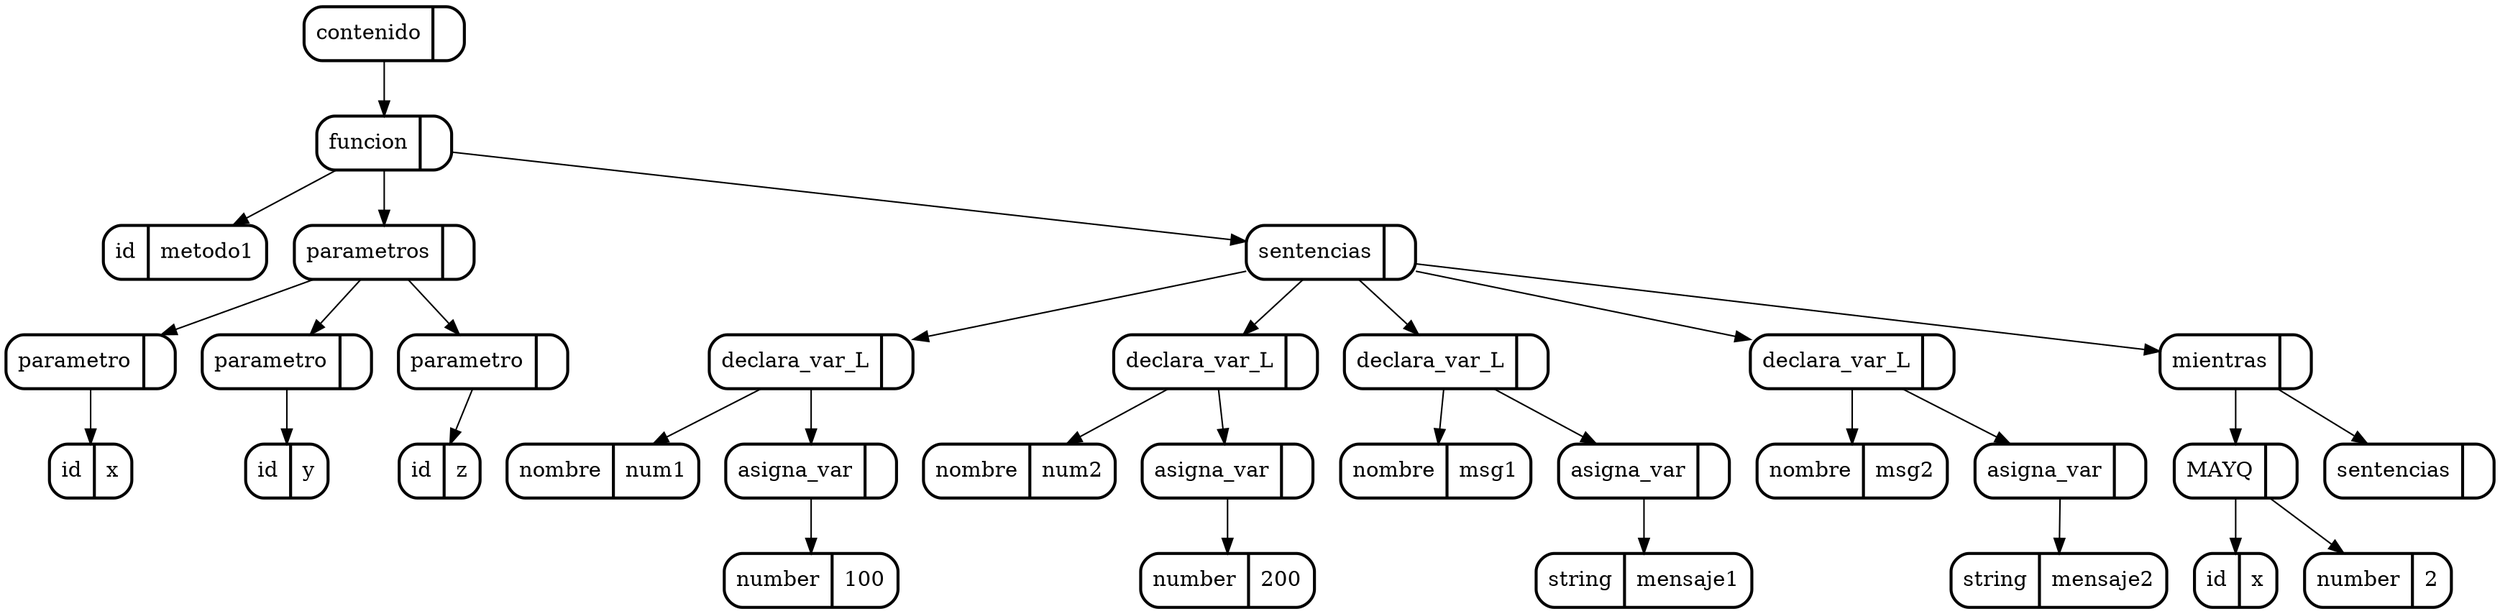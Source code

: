 digraph G {
node[shape=Mrecord]
32[label="contenido | ",style=bold]
30[label="funcion | ",style=bold]
{32}->{30}
31[label="id | metodo1",style=bold]
{30}->{31}
1[label="parametros | ",style=bold]
{30}->{1}
2[label="parametro | ",style=bold]
{1}->{2}
3[label="id | x",style=bold]
{2}->{3}
4[label="parametro | ",style=bold]
{1}->{4}
5[label="id | y",style=bold]
{4}->{5}
6[label="parametro | ",style=bold]
{1}->{6}
7[label="id | z",style=bold]
{6}->{7}
12[label="sentencias | ",style=bold]
{30}->{12}
10[label="declara_var_L | ",style=bold]
{12}->{10}
11[label="nombre | num1",style=bold]
{10}->{11}
9[label="asigna_var | ",style=bold]
{10}->{9}
8[label="number | 100",style=bold]
{9}->{8}
15[label="declara_var_L | ",style=bold]
{12}->{15}
16[label="nombre | num2",style=bold]
{15}->{16}
14[label="asigna_var | ",style=bold]
{15}->{14}
13[label="number | 200",style=bold]
{14}->{13}
19[label="declara_var_L | ",style=bold]
{12}->{19}
20[label="nombre | msg1",style=bold]
{19}->{20}
18[label="asigna_var | ",style=bold]
{19}->{18}
17[label="string |  mensaje1",style=bold]
{18}->{17}
23[label="declara_var_L | ",style=bold]
{12}->{23}
24[label="nombre | msg2",style=bold]
{23}->{24}
22[label="asigna_var | ",style=bold]
{23}->{22}
21[label="string |  mensaje2",style=bold]
{22}->{21}
29[label="mientras | ",style=bold]
{12}->{29}
27[label="MAYQ | ",style=bold]
{29}->{27}
25[label="id | x",style=bold]
{27}->{25}
26[label="number | 2",style=bold]
{27}->{26}
28[label="sentencias | ",style=bold]
{29}->{28}

}